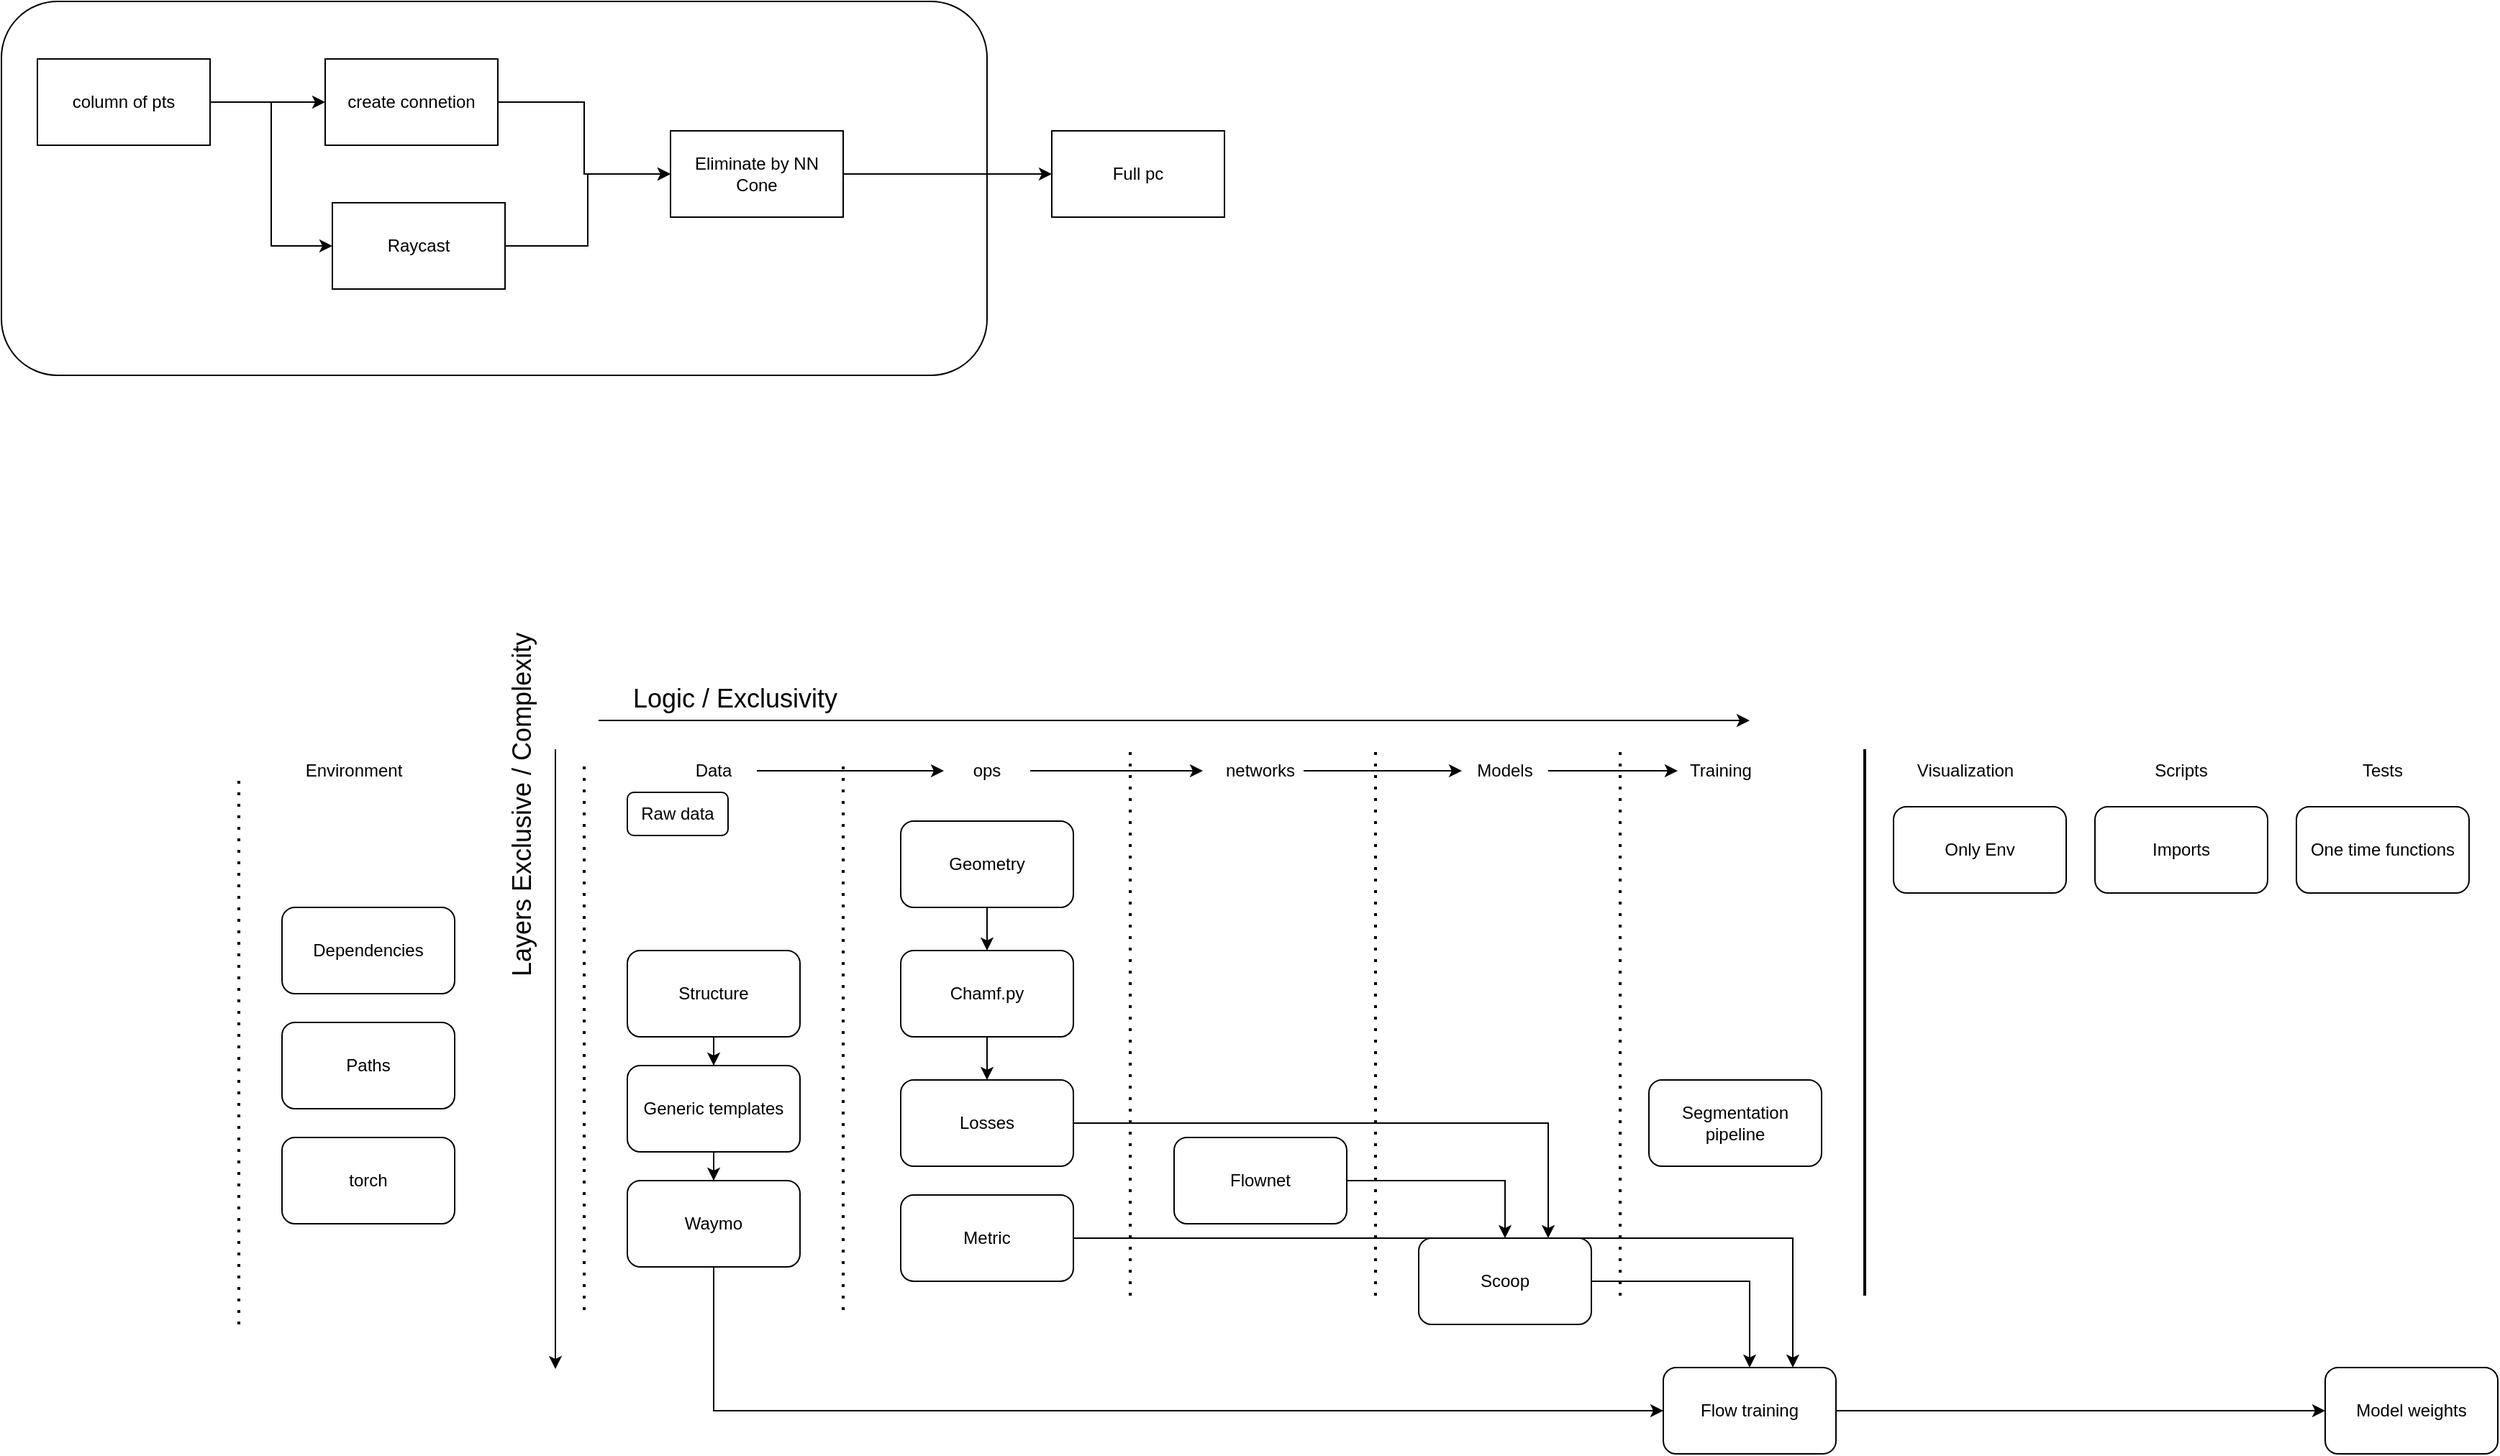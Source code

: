 <mxfile version="21.1.2" type="device">
  <diagram name="Page-1" id="DpgzWi51kZh1wFnS16hX">
    <mxGraphModel dx="2728" dy="1104" grid="1" gridSize="10" guides="1" tooltips="1" connect="1" arrows="1" fold="1" page="1" pageScale="1" pageWidth="850" pageHeight="1100" math="0" shadow="0">
      <root>
        <mxCell id="0" />
        <mxCell id="1" parent="0" />
        <mxCell id="nfAQCjphuGM5ZJzPgDr8-13" value="" style="rounded=1;whiteSpace=wrap;html=1;fillColor=none;" vertex="1" parent="1">
          <mxGeometry x="-425" y="50" width="685" height="260" as="geometry" />
        </mxCell>
        <mxCell id="9ZsxYOg9hQhBu1GxgSwE-1" style="edgeStyle=orthogonalEdgeStyle;rounded=0;orthogonalLoop=1;jettySize=auto;html=1;" parent="1" source="9ZsxYOg9hQhBu1GxgSwE-2" target="9ZsxYOg9hQhBu1GxgSwE-4" edge="1">
          <mxGeometry relative="1" as="geometry" />
        </mxCell>
        <mxCell id="9ZsxYOg9hQhBu1GxgSwE-2" value="Generic templates" style="rounded=1;whiteSpace=wrap;html=1;" parent="1" vertex="1">
          <mxGeometry x="10" y="790" width="120" height="60" as="geometry" />
        </mxCell>
        <mxCell id="9ZsxYOg9hQhBu1GxgSwE-3" style="edgeStyle=orthogonalEdgeStyle;rounded=0;orthogonalLoop=1;jettySize=auto;html=1;entryX=0;entryY=0.5;entryDx=0;entryDy=0;" parent="1" source="9ZsxYOg9hQhBu1GxgSwE-4" target="9ZsxYOg9hQhBu1GxgSwE-28" edge="1">
          <mxGeometry relative="1" as="geometry">
            <Array as="points">
              <mxPoint x="70" y="1030" />
            </Array>
          </mxGeometry>
        </mxCell>
        <mxCell id="9ZsxYOg9hQhBu1GxgSwE-4" value="Waymo" style="rounded=1;whiteSpace=wrap;html=1;" parent="1" vertex="1">
          <mxGeometry x="10" y="870" width="120" height="60" as="geometry" />
        </mxCell>
        <mxCell id="9ZsxYOg9hQhBu1GxgSwE-5" value="torch" style="rounded=1;whiteSpace=wrap;html=1;" parent="1" vertex="1">
          <mxGeometry x="-230" y="840" width="120" height="60" as="geometry" />
        </mxCell>
        <mxCell id="9ZsxYOg9hQhBu1GxgSwE-6" value="Dependencies" style="rounded=1;whiteSpace=wrap;html=1;" parent="1" vertex="1">
          <mxGeometry x="-230" y="680" width="120" height="60" as="geometry" />
        </mxCell>
        <mxCell id="9ZsxYOg9hQhBu1GxgSwE-7" style="edgeStyle=orthogonalEdgeStyle;rounded=0;orthogonalLoop=1;jettySize=auto;html=1;entryX=0.75;entryY=0;entryDx=0;entryDy=0;" parent="1" source="9ZsxYOg9hQhBu1GxgSwE-8" target="9ZsxYOg9hQhBu1GxgSwE-22" edge="1">
          <mxGeometry relative="1" as="geometry" />
        </mxCell>
        <mxCell id="9ZsxYOg9hQhBu1GxgSwE-8" value="Losses" style="rounded=1;whiteSpace=wrap;html=1;" parent="1" vertex="1">
          <mxGeometry x="200" y="800" width="120" height="60" as="geometry" />
        </mxCell>
        <mxCell id="9ZsxYOg9hQhBu1GxgSwE-9" value="" style="endArrow=none;dashed=1;html=1;dashPattern=1 3;strokeWidth=2;rounded=0;" parent="1" edge="1">
          <mxGeometry width="50" height="50" relative="1" as="geometry">
            <mxPoint x="160" y="960" as="sourcePoint" />
            <mxPoint x="160" y="580" as="targetPoint" />
          </mxGeometry>
        </mxCell>
        <mxCell id="9ZsxYOg9hQhBu1GxgSwE-10" value="" style="endArrow=none;dashed=1;html=1;dashPattern=1 3;strokeWidth=2;rounded=0;" parent="1" edge="1">
          <mxGeometry width="50" height="50" relative="1" as="geometry">
            <mxPoint x="-20" y="960" as="sourcePoint" />
            <mxPoint x="-20" y="580" as="targetPoint" />
          </mxGeometry>
        </mxCell>
        <mxCell id="9ZsxYOg9hQhBu1GxgSwE-11" style="edgeStyle=orthogonalEdgeStyle;rounded=0;orthogonalLoop=1;jettySize=auto;html=1;entryX=0;entryY=0.5;entryDx=0;entryDy=0;" parent="1" source="9ZsxYOg9hQhBu1GxgSwE-12" target="9ZsxYOg9hQhBu1GxgSwE-14" edge="1">
          <mxGeometry relative="1" as="geometry" />
        </mxCell>
        <mxCell id="9ZsxYOg9hQhBu1GxgSwE-12" value="Data" style="text;html=1;strokeColor=none;fillColor=none;align=center;verticalAlign=middle;whiteSpace=wrap;rounded=0;" parent="1" vertex="1">
          <mxGeometry x="40" y="570" width="60" height="30" as="geometry" />
        </mxCell>
        <mxCell id="9ZsxYOg9hQhBu1GxgSwE-13" style="edgeStyle=orthogonalEdgeStyle;rounded=0;orthogonalLoop=1;jettySize=auto;html=1;" parent="1" source="9ZsxYOg9hQhBu1GxgSwE-14" edge="1">
          <mxGeometry relative="1" as="geometry">
            <mxPoint x="410" y="585" as="targetPoint" />
          </mxGeometry>
        </mxCell>
        <mxCell id="9ZsxYOg9hQhBu1GxgSwE-14" value="ops" style="text;html=1;strokeColor=none;fillColor=none;align=center;verticalAlign=middle;whiteSpace=wrap;rounded=0;" parent="1" vertex="1">
          <mxGeometry x="230" y="570" width="60" height="30" as="geometry" />
        </mxCell>
        <mxCell id="9ZsxYOg9hQhBu1GxgSwE-15" style="edgeStyle=orthogonalEdgeStyle;rounded=0;orthogonalLoop=1;jettySize=auto;html=1;entryX=0;entryY=0.5;entryDx=0;entryDy=0;" parent="1" source="9ZsxYOg9hQhBu1GxgSwE-16" target="9ZsxYOg9hQhBu1GxgSwE-18" edge="1">
          <mxGeometry relative="1" as="geometry" />
        </mxCell>
        <mxCell id="9ZsxYOg9hQhBu1GxgSwE-16" value="networks" style="text;html=1;strokeColor=none;fillColor=none;align=center;verticalAlign=middle;whiteSpace=wrap;rounded=0;" parent="1" vertex="1">
          <mxGeometry x="420" y="570" width="60" height="30" as="geometry" />
        </mxCell>
        <mxCell id="9ZsxYOg9hQhBu1GxgSwE-17" style="edgeStyle=orthogonalEdgeStyle;rounded=0;orthogonalLoop=1;jettySize=auto;html=1;entryX=0;entryY=0.5;entryDx=0;entryDy=0;" parent="1" source="9ZsxYOg9hQhBu1GxgSwE-18" target="9ZsxYOg9hQhBu1GxgSwE-23" edge="1">
          <mxGeometry relative="1" as="geometry" />
        </mxCell>
        <mxCell id="9ZsxYOg9hQhBu1GxgSwE-18" value="Models" style="text;html=1;strokeColor=none;fillColor=none;align=center;verticalAlign=middle;whiteSpace=wrap;rounded=0;" parent="1" vertex="1">
          <mxGeometry x="590" y="570" width="60" height="30" as="geometry" />
        </mxCell>
        <mxCell id="9ZsxYOg9hQhBu1GxgSwE-19" style="edgeStyle=orthogonalEdgeStyle;rounded=0;orthogonalLoop=1;jettySize=auto;html=1;entryX=0.5;entryY=0;entryDx=0;entryDy=0;" parent="1" source="9ZsxYOg9hQhBu1GxgSwE-20" target="9ZsxYOg9hQhBu1GxgSwE-22" edge="1">
          <mxGeometry relative="1" as="geometry" />
        </mxCell>
        <mxCell id="9ZsxYOg9hQhBu1GxgSwE-20" value="Flownet" style="rounded=1;whiteSpace=wrap;html=1;" parent="1" vertex="1">
          <mxGeometry x="390" y="840" width="120" height="60" as="geometry" />
        </mxCell>
        <mxCell id="9ZsxYOg9hQhBu1GxgSwE-21" style="edgeStyle=orthogonalEdgeStyle;rounded=0;orthogonalLoop=1;jettySize=auto;html=1;" parent="1" source="9ZsxYOg9hQhBu1GxgSwE-22" target="9ZsxYOg9hQhBu1GxgSwE-28" edge="1">
          <mxGeometry relative="1" as="geometry" />
        </mxCell>
        <mxCell id="9ZsxYOg9hQhBu1GxgSwE-22" value="Scoop" style="rounded=1;whiteSpace=wrap;html=1;" parent="1" vertex="1">
          <mxGeometry x="560" y="910" width="120" height="60" as="geometry" />
        </mxCell>
        <mxCell id="9ZsxYOg9hQhBu1GxgSwE-23" value="Training" style="text;html=1;strokeColor=none;fillColor=none;align=center;verticalAlign=middle;whiteSpace=wrap;rounded=0;" parent="1" vertex="1">
          <mxGeometry x="740" y="570" width="60" height="30" as="geometry" />
        </mxCell>
        <mxCell id="9ZsxYOg9hQhBu1GxgSwE-24" style="edgeStyle=orthogonalEdgeStyle;rounded=0;orthogonalLoop=1;jettySize=auto;html=1;entryX=0.75;entryY=0;entryDx=0;entryDy=0;" parent="1" source="9ZsxYOg9hQhBu1GxgSwE-25" target="9ZsxYOg9hQhBu1GxgSwE-28" edge="1">
          <mxGeometry relative="1" as="geometry" />
        </mxCell>
        <mxCell id="9ZsxYOg9hQhBu1GxgSwE-25" value="Metric" style="rounded=1;whiteSpace=wrap;html=1;" parent="1" vertex="1">
          <mxGeometry x="200" y="880" width="120" height="60" as="geometry" />
        </mxCell>
        <mxCell id="9ZsxYOg9hQhBu1GxgSwE-26" value="" style="endArrow=classic;html=1;rounded=0;" parent="1" edge="1">
          <mxGeometry width="50" height="50" relative="1" as="geometry">
            <mxPoint x="-10" y="550" as="sourcePoint" />
            <mxPoint x="790" y="550" as="targetPoint" />
          </mxGeometry>
        </mxCell>
        <mxCell id="9ZsxYOg9hQhBu1GxgSwE-27" value="Logic / Exclusivity" style="text;html=1;strokeColor=none;fillColor=none;align=center;verticalAlign=middle;whiteSpace=wrap;rounded=0;fontSize=18;" parent="1" vertex="1">
          <mxGeometry x="-80" y="520" width="330" height="30" as="geometry" />
        </mxCell>
        <mxCell id="uUpfiSnN3jfPOjwqITpE-4" style="edgeStyle=orthogonalEdgeStyle;rounded=0;orthogonalLoop=1;jettySize=auto;html=1;" parent="1" source="9ZsxYOg9hQhBu1GxgSwE-28" target="uUpfiSnN3jfPOjwqITpE-2" edge="1">
          <mxGeometry relative="1" as="geometry" />
        </mxCell>
        <mxCell id="9ZsxYOg9hQhBu1GxgSwE-28" value="Flow training" style="rounded=1;whiteSpace=wrap;html=1;" parent="1" vertex="1">
          <mxGeometry x="730" y="1000" width="120" height="60" as="geometry" />
        </mxCell>
        <mxCell id="9ZsxYOg9hQhBu1GxgSwE-29" value="Paths" style="rounded=1;whiteSpace=wrap;html=1;" parent="1" vertex="1">
          <mxGeometry x="-230" y="760" width="120" height="60" as="geometry" />
        </mxCell>
        <mxCell id="9ZsxYOg9hQhBu1GxgSwE-30" value="" style="endArrow=none;dashed=1;html=1;dashPattern=1 3;strokeWidth=2;rounded=0;" parent="1" edge="1">
          <mxGeometry width="50" height="50" relative="1" as="geometry">
            <mxPoint x="359.5" y="950" as="sourcePoint" />
            <mxPoint x="359.5" y="570" as="targetPoint" />
          </mxGeometry>
        </mxCell>
        <mxCell id="9ZsxYOg9hQhBu1GxgSwE-31" value="" style="endArrow=none;dashed=1;html=1;dashPattern=1 3;strokeWidth=2;rounded=0;" parent="1" edge="1">
          <mxGeometry width="50" height="50" relative="1" as="geometry">
            <mxPoint x="530" y="950" as="sourcePoint" />
            <mxPoint x="530" y="570" as="targetPoint" />
          </mxGeometry>
        </mxCell>
        <mxCell id="9ZsxYOg9hQhBu1GxgSwE-32" value="" style="endArrow=none;dashed=1;html=1;dashPattern=1 3;strokeWidth=2;rounded=0;" parent="1" edge="1">
          <mxGeometry width="50" height="50" relative="1" as="geometry">
            <mxPoint x="700" y="950" as="sourcePoint" />
            <mxPoint x="700" y="570" as="targetPoint" />
          </mxGeometry>
        </mxCell>
        <mxCell id="9ZsxYOg9hQhBu1GxgSwE-33" style="edgeStyle=orthogonalEdgeStyle;rounded=0;orthogonalLoop=1;jettySize=auto;html=1;entryX=0.5;entryY=0;entryDx=0;entryDy=0;" parent="1" source="9ZsxYOg9hQhBu1GxgSwE-42" target="9ZsxYOg9hQhBu1GxgSwE-8" edge="1">
          <mxGeometry relative="1" as="geometry" />
        </mxCell>
        <mxCell id="9ZsxYOg9hQhBu1GxgSwE-34" value="Geometry" style="rounded=1;whiteSpace=wrap;html=1;" parent="1" vertex="1">
          <mxGeometry x="200" y="620" width="120" height="60" as="geometry" />
        </mxCell>
        <mxCell id="9ZsxYOg9hQhBu1GxgSwE-35" value="Visualization" style="text;html=1;strokeColor=none;fillColor=none;align=center;verticalAlign=middle;whiteSpace=wrap;rounded=0;" parent="1" vertex="1">
          <mxGeometry x="900" y="570" width="80" height="30" as="geometry" />
        </mxCell>
        <mxCell id="9ZsxYOg9hQhBu1GxgSwE-36" value="" style="endArrow=none;html=1;strokeWidth=2;rounded=0;" parent="1" edge="1">
          <mxGeometry width="50" height="50" relative="1" as="geometry">
            <mxPoint x="870" y="950" as="sourcePoint" />
            <mxPoint x="870" y="570" as="targetPoint" />
          </mxGeometry>
        </mxCell>
        <mxCell id="9ZsxYOg9hQhBu1GxgSwE-37" value="Only Env" style="rounded=1;whiteSpace=wrap;html=1;" parent="1" vertex="1">
          <mxGeometry x="890" y="610" width="120" height="60" as="geometry" />
        </mxCell>
        <mxCell id="9ZsxYOg9hQhBu1GxgSwE-38" value="Scripts" style="text;html=1;strokeColor=none;fillColor=none;align=center;verticalAlign=middle;whiteSpace=wrap;rounded=0;" parent="1" vertex="1">
          <mxGeometry x="1050" y="570" width="80" height="30" as="geometry" />
        </mxCell>
        <mxCell id="9ZsxYOg9hQhBu1GxgSwE-39" value="Imports" style="rounded=1;whiteSpace=wrap;html=1;" parent="1" vertex="1">
          <mxGeometry x="1030" y="610" width="120" height="60" as="geometry" />
        </mxCell>
        <mxCell id="9ZsxYOg9hQhBu1GxgSwE-40" value="Tests" style="text;html=1;strokeColor=none;fillColor=none;align=center;verticalAlign=middle;whiteSpace=wrap;rounded=0;" parent="1" vertex="1">
          <mxGeometry x="1190" y="570" width="80" height="30" as="geometry" />
        </mxCell>
        <mxCell id="9ZsxYOg9hQhBu1GxgSwE-41" value="One time functions" style="rounded=1;whiteSpace=wrap;html=1;" parent="1" vertex="1">
          <mxGeometry x="1170" y="610" width="120" height="60" as="geometry" />
        </mxCell>
        <mxCell id="9ZsxYOg9hQhBu1GxgSwE-43" value="Segmentation pipeline" style="rounded=1;whiteSpace=wrap;html=1;" parent="1" vertex="1">
          <mxGeometry x="720" y="800" width="120" height="60" as="geometry" />
        </mxCell>
        <mxCell id="9ZsxYOg9hQhBu1GxgSwE-44" value="Layers Exclusive / Complexity" style="text;whiteSpace=wrap;html=1;fontSize=18;direction=west;flipH=0;flipV=1;rotation=-90;" parent="1" vertex="1">
          <mxGeometry x="-195" y="575" width="270" height="40" as="geometry" />
        </mxCell>
        <mxCell id="9ZsxYOg9hQhBu1GxgSwE-45" value="" style="endArrow=classic;html=1;rounded=0;" parent="1" edge="1">
          <mxGeometry width="50" height="50" relative="1" as="geometry">
            <mxPoint x="-40" y="570" as="sourcePoint" />
            <mxPoint x="-40" y="1001" as="targetPoint" />
          </mxGeometry>
        </mxCell>
        <mxCell id="9ZsxYOg9hQhBu1GxgSwE-46" value="Environment" style="text;html=1;strokeColor=none;fillColor=none;align=center;verticalAlign=middle;whiteSpace=wrap;rounded=0;" parent="1" vertex="1">
          <mxGeometry x="-220" y="570" width="80" height="30" as="geometry" />
        </mxCell>
        <mxCell id="9ZsxYOg9hQhBu1GxgSwE-47" value="" style="endArrow=none;dashed=1;html=1;dashPattern=1 3;strokeWidth=2;rounded=0;" parent="1" edge="1">
          <mxGeometry width="50" height="50" relative="1" as="geometry">
            <mxPoint x="-260" y="970" as="sourcePoint" />
            <mxPoint x="-260" y="590" as="targetPoint" />
          </mxGeometry>
        </mxCell>
        <mxCell id="9ZsxYOg9hQhBu1GxgSwE-48" style="edgeStyle=orthogonalEdgeStyle;rounded=0;orthogonalLoop=1;jettySize=auto;html=1;entryX=0.5;entryY=0;entryDx=0;entryDy=0;" parent="1" source="9ZsxYOg9hQhBu1GxgSwE-49" target="9ZsxYOg9hQhBu1GxgSwE-2" edge="1">
          <mxGeometry relative="1" as="geometry" />
        </mxCell>
        <mxCell id="9ZsxYOg9hQhBu1GxgSwE-49" value="Structure" style="rounded=1;whiteSpace=wrap;html=1;" parent="1" vertex="1">
          <mxGeometry x="10" y="710" width="120" height="60" as="geometry" />
        </mxCell>
        <mxCell id="9ZsxYOg9hQhBu1GxgSwE-50" value="Raw data" style="rounded=1;whiteSpace=wrap;html=1;" parent="1" vertex="1">
          <mxGeometry x="10" y="600" width="70" height="30" as="geometry" />
        </mxCell>
        <mxCell id="9ZsxYOg9hQhBu1GxgSwE-51" value="" style="edgeStyle=orthogonalEdgeStyle;rounded=0;orthogonalLoop=1;jettySize=auto;html=1;entryX=0.5;entryY=0;entryDx=0;entryDy=0;" parent="1" source="9ZsxYOg9hQhBu1GxgSwE-34" target="9ZsxYOg9hQhBu1GxgSwE-42" edge="1">
          <mxGeometry relative="1" as="geometry">
            <mxPoint x="260" y="680" as="sourcePoint" />
            <mxPoint x="260" y="800" as="targetPoint" />
          </mxGeometry>
        </mxCell>
        <mxCell id="9ZsxYOg9hQhBu1GxgSwE-42" value="Chamf.py" style="rounded=1;whiteSpace=wrap;html=1;" parent="1" vertex="1">
          <mxGeometry x="200" y="710" width="120" height="60" as="geometry" />
        </mxCell>
        <mxCell id="nfAQCjphuGM5ZJzPgDr8-8" style="edgeStyle=orthogonalEdgeStyle;rounded=0;orthogonalLoop=1;jettySize=auto;html=1;entryX=0;entryY=0.5;entryDx=0;entryDy=0;" edge="1" parent="1" source="uUpfiSnN3jfPOjwqITpE-1" target="nfAQCjphuGM5ZJzPgDr8-1">
          <mxGeometry relative="1" as="geometry" />
        </mxCell>
        <mxCell id="uUpfiSnN3jfPOjwqITpE-1" value="create connetion" style="rounded=0;whiteSpace=wrap;html=1;" parent="1" vertex="1">
          <mxGeometry x="-200" y="90" width="120" height="60" as="geometry" />
        </mxCell>
        <mxCell id="uUpfiSnN3jfPOjwqITpE-2" value="Model weights" style="rounded=1;whiteSpace=wrap;html=1;" parent="1" vertex="1">
          <mxGeometry x="1190" y="1000" width="120" height="60" as="geometry" />
        </mxCell>
        <mxCell id="nfAQCjphuGM5ZJzPgDr8-10" style="edgeStyle=orthogonalEdgeStyle;rounded=0;orthogonalLoop=1;jettySize=auto;html=1;entryX=0;entryY=0.5;entryDx=0;entryDy=0;" edge="1" parent="1" source="nfAQCjphuGM5ZJzPgDr8-1" target="nfAQCjphuGM5ZJzPgDr8-14">
          <mxGeometry relative="1" as="geometry">
            <mxPoint x="290" y="170" as="targetPoint" />
          </mxGeometry>
        </mxCell>
        <mxCell id="nfAQCjphuGM5ZJzPgDr8-1" value="Eliminate by NN Cone" style="rounded=0;whiteSpace=wrap;html=1;" vertex="1" parent="1">
          <mxGeometry x="40" y="140" width="120" height="60" as="geometry" />
        </mxCell>
        <mxCell id="nfAQCjphuGM5ZJzPgDr8-9" style="edgeStyle=orthogonalEdgeStyle;rounded=0;orthogonalLoop=1;jettySize=auto;html=1;entryX=0;entryY=0.5;entryDx=0;entryDy=0;" edge="1" parent="1" source="nfAQCjphuGM5ZJzPgDr8-2" target="nfAQCjphuGM5ZJzPgDr8-1">
          <mxGeometry relative="1" as="geometry" />
        </mxCell>
        <mxCell id="nfAQCjphuGM5ZJzPgDr8-2" value="Raycast" style="rounded=0;whiteSpace=wrap;html=1;" vertex="1" parent="1">
          <mxGeometry x="-195" y="190" width="120" height="60" as="geometry" />
        </mxCell>
        <mxCell id="nfAQCjphuGM5ZJzPgDr8-4" style="edgeStyle=orthogonalEdgeStyle;rounded=0;orthogonalLoop=1;jettySize=auto;html=1;entryX=0;entryY=0.5;entryDx=0;entryDy=0;" edge="1" parent="1" source="nfAQCjphuGM5ZJzPgDr8-3" target="uUpfiSnN3jfPOjwqITpE-1">
          <mxGeometry relative="1" as="geometry" />
        </mxCell>
        <mxCell id="nfAQCjphuGM5ZJzPgDr8-6" style="edgeStyle=orthogonalEdgeStyle;rounded=0;orthogonalLoop=1;jettySize=auto;html=1;entryX=0;entryY=0.5;entryDx=0;entryDy=0;" edge="1" parent="1" source="nfAQCjphuGM5ZJzPgDr8-3" target="nfAQCjphuGM5ZJzPgDr8-2">
          <mxGeometry relative="1" as="geometry" />
        </mxCell>
        <mxCell id="nfAQCjphuGM5ZJzPgDr8-3" value="column of pts" style="rounded=0;whiteSpace=wrap;html=1;" vertex="1" parent="1">
          <mxGeometry x="-400" y="90" width="120" height="60" as="geometry" />
        </mxCell>
        <mxCell id="nfAQCjphuGM5ZJzPgDr8-14" value="Full pc" style="rounded=0;whiteSpace=wrap;html=1;" vertex="1" parent="1">
          <mxGeometry x="305" y="140" width="120" height="60" as="geometry" />
        </mxCell>
      </root>
    </mxGraphModel>
  </diagram>
</mxfile>
